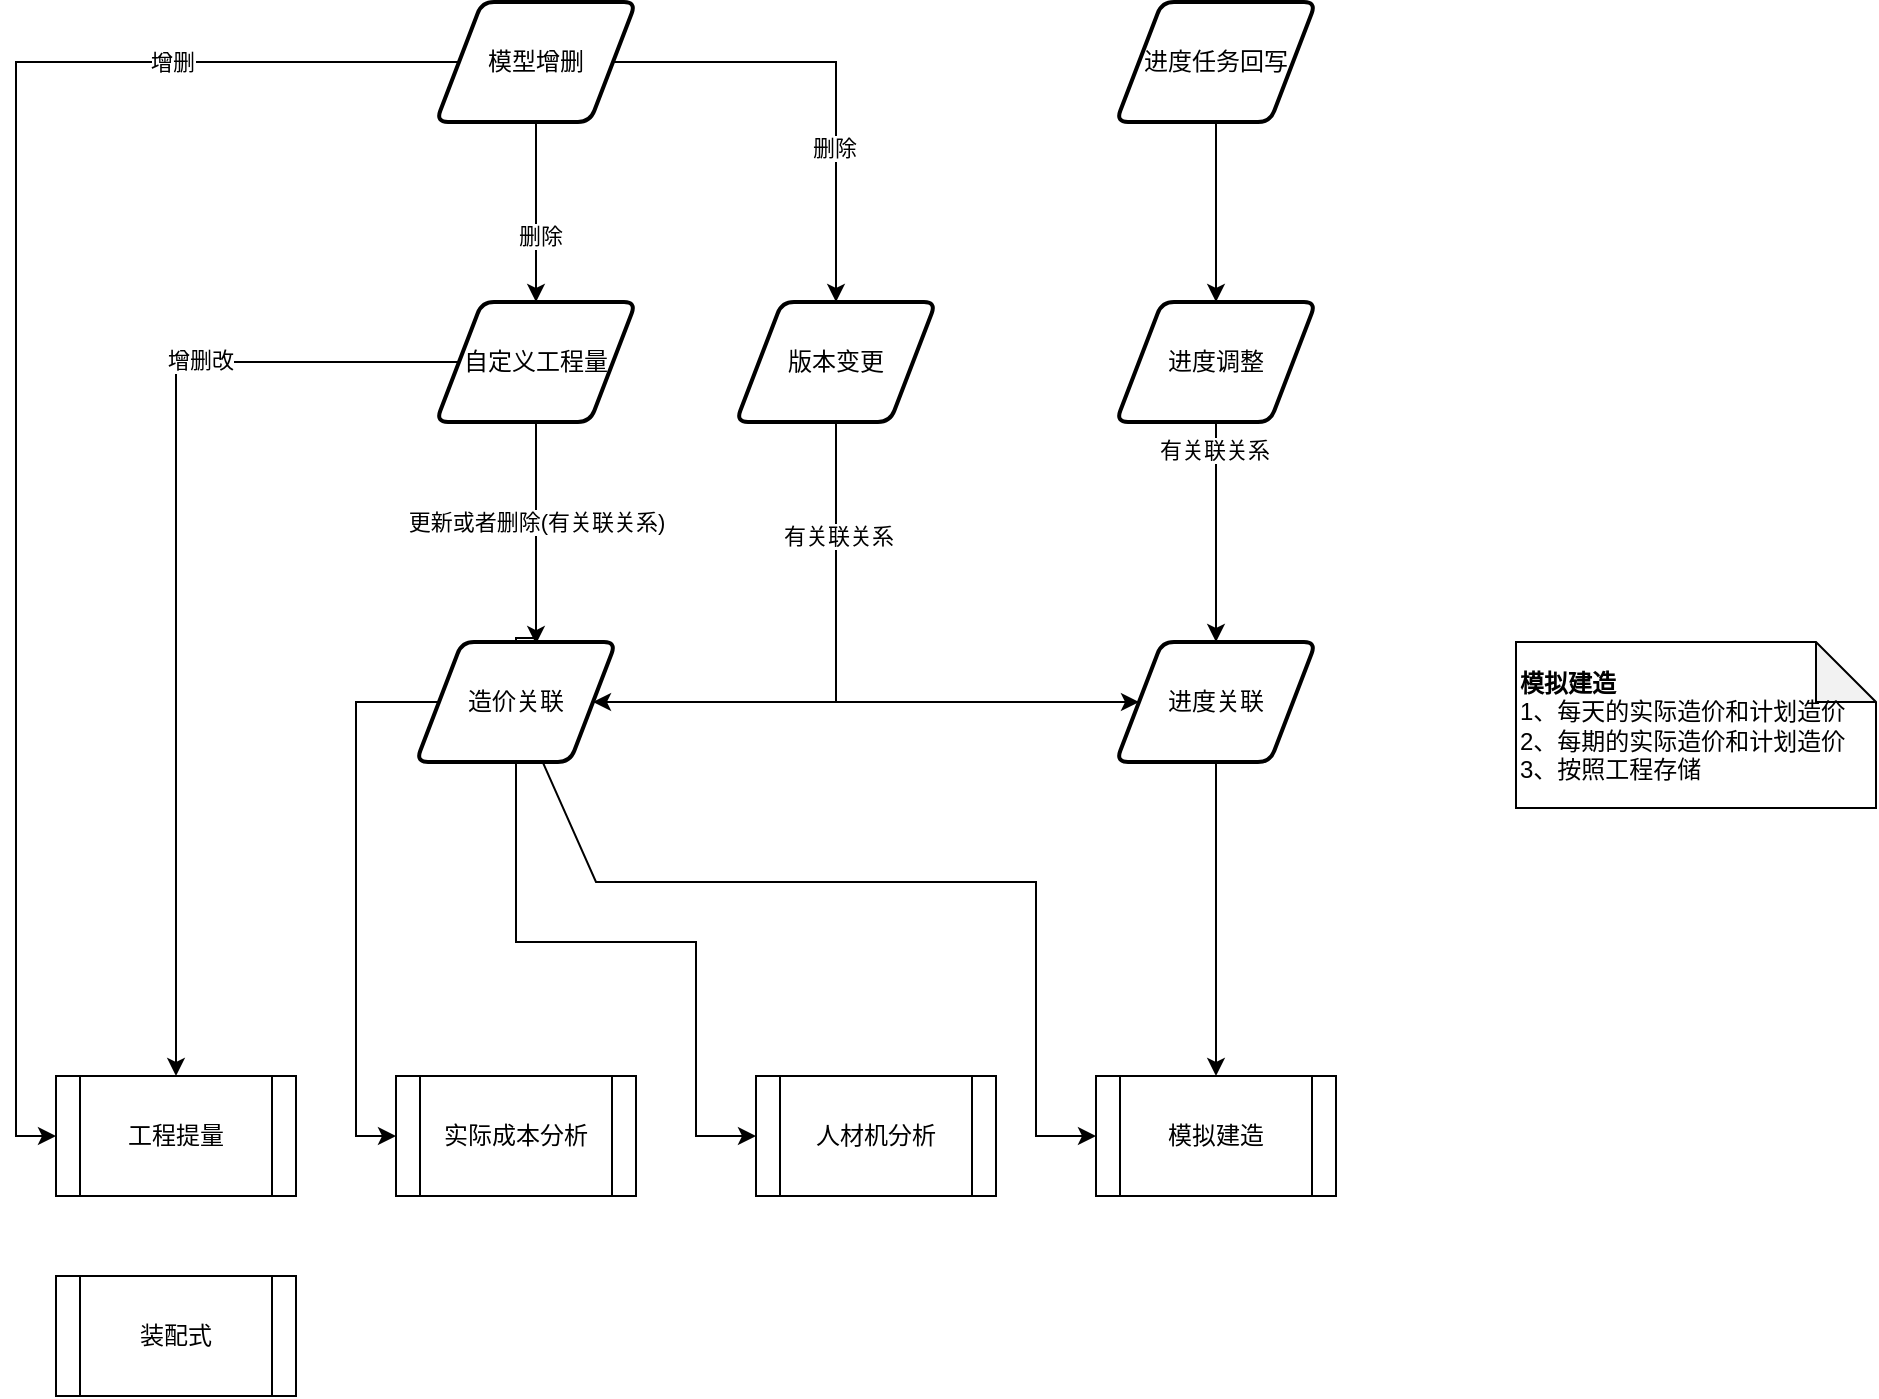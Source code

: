<mxfile version="14.7.6" type="github">
  <diagram id="6a731a19-8d31-9384-78a2-239565b7b9f0" name="Page-1">
    <mxGraphModel dx="1422" dy="772" grid="1" gridSize="10" guides="1" tooltips="1" connect="1" arrows="1" fold="1" page="1" pageScale="1" pageWidth="1169" pageHeight="827" background="none" math="0" shadow="0">
      <root>
        <mxCell id="0" />
        <mxCell id="1" parent="0" />
        <mxCell id="DNsUjNBopcA5bY58RUFi-60" style="edgeStyle=orthogonalEdgeStyle;rounded=0;orthogonalLoop=1;jettySize=auto;html=1;entryX=0.5;entryY=0;entryDx=0;entryDy=0;" edge="1" parent="1" source="DNsUjNBopcA5bY58RUFi-57" target="DNsUjNBopcA5bY58RUFi-69">
          <mxGeometry relative="1" as="geometry">
            <mxPoint x="820" y="453" as="targetPoint" />
          </mxGeometry>
        </mxCell>
        <mxCell id="DNsUjNBopcA5bY58RUFi-61" value="有关联关系" style="edgeLabel;html=1;align=center;verticalAlign=middle;resizable=0;points=[];" vertex="1" connectable="0" parent="DNsUjNBopcA5bY58RUFi-60">
          <mxGeometry x="-0.756" y="-1" relative="1" as="geometry">
            <mxPoint as="offset" />
          </mxGeometry>
        </mxCell>
        <mxCell id="DNsUjNBopcA5bY58RUFi-57" value="进度调整" style="shape=parallelogram;html=1;strokeWidth=2;perimeter=parallelogramPerimeter;whiteSpace=wrap;rounded=1;arcSize=12;size=0.23;" vertex="1" parent="1">
          <mxGeometry x="770" y="280" width="100" height="60" as="geometry" />
        </mxCell>
        <mxCell id="DNsUjNBopcA5bY58RUFi-59" style="edgeStyle=orthogonalEdgeStyle;rounded=0;orthogonalLoop=1;jettySize=auto;html=1;entryX=0.5;entryY=0;entryDx=0;entryDy=0;" edge="1" parent="1" source="DNsUjNBopcA5bY58RUFi-58" target="DNsUjNBopcA5bY58RUFi-57">
          <mxGeometry relative="1" as="geometry" />
        </mxCell>
        <mxCell id="DNsUjNBopcA5bY58RUFi-58" value="进度任务回写" style="shape=parallelogram;html=1;strokeWidth=2;perimeter=parallelogramPerimeter;whiteSpace=wrap;rounded=1;arcSize=12;size=0.23;" vertex="1" parent="1">
          <mxGeometry x="770" y="130" width="100" height="60" as="geometry" />
        </mxCell>
        <mxCell id="DNsUjNBopcA5bY58RUFi-74" style="edgeStyle=orthogonalEdgeStyle;rounded=0;orthogonalLoop=1;jettySize=auto;html=1;" edge="1" parent="1" source="DNsUjNBopcA5bY58RUFi-62" target="DNsUjNBopcA5bY58RUFi-68">
          <mxGeometry relative="1" as="geometry">
            <Array as="points">
              <mxPoint x="630" y="480" />
            </Array>
          </mxGeometry>
        </mxCell>
        <mxCell id="DNsUjNBopcA5bY58RUFi-77" style="edgeStyle=orthogonalEdgeStyle;rounded=0;orthogonalLoop=1;jettySize=auto;html=1;entryX=0;entryY=0.5;entryDx=0;entryDy=0;" edge="1" parent="1" source="DNsUjNBopcA5bY58RUFi-62" target="DNsUjNBopcA5bY58RUFi-69">
          <mxGeometry relative="1" as="geometry">
            <Array as="points">
              <mxPoint x="630" y="480" />
            </Array>
          </mxGeometry>
        </mxCell>
        <mxCell id="DNsUjNBopcA5bY58RUFi-96" value="有关联关系" style="edgeLabel;html=1;align=center;verticalAlign=middle;resizable=0;points=[];" vertex="1" connectable="0" parent="DNsUjNBopcA5bY58RUFi-77">
          <mxGeometry x="-0.608" y="1" relative="1" as="geometry">
            <mxPoint as="offset" />
          </mxGeometry>
        </mxCell>
        <mxCell id="DNsUjNBopcA5bY58RUFi-62" value="版本变更" style="shape=parallelogram;html=1;strokeWidth=2;perimeter=parallelogramPerimeter;whiteSpace=wrap;rounded=1;arcSize=12;size=0.23;" vertex="1" parent="1">
          <mxGeometry x="580" y="280" width="100" height="60" as="geometry" />
        </mxCell>
        <mxCell id="DNsUjNBopcA5bY58RUFi-86" style="edgeStyle=orthogonalEdgeStyle;rounded=0;orthogonalLoop=1;jettySize=auto;html=1;entryX=0;entryY=0.5;entryDx=0;entryDy=0;" edge="1" parent="1" source="DNsUjNBopcA5bY58RUFi-63" target="DNsUjNBopcA5bY58RUFi-99">
          <mxGeometry relative="1" as="geometry">
            <mxPoint x="180" y="640" as="targetPoint" />
          </mxGeometry>
        </mxCell>
        <mxCell id="DNsUjNBopcA5bY58RUFi-94" value="增删" style="edgeLabel;html=1;align=center;verticalAlign=middle;resizable=0;points=[];" vertex="1" connectable="0" parent="DNsUjNBopcA5bY58RUFi-86">
          <mxGeometry x="-0.628" relative="1" as="geometry">
            <mxPoint x="1" as="offset" />
          </mxGeometry>
        </mxCell>
        <mxCell id="DNsUjNBopcA5bY58RUFi-89" style="edgeStyle=orthogonalEdgeStyle;rounded=0;orthogonalLoop=1;jettySize=auto;html=1;entryX=0.5;entryY=0;entryDx=0;entryDy=0;" edge="1" parent="1" source="DNsUjNBopcA5bY58RUFi-63" target="DNsUjNBopcA5bY58RUFi-64">
          <mxGeometry relative="1" as="geometry" />
        </mxCell>
        <mxCell id="DNsUjNBopcA5bY58RUFi-90" value="删除" style="edgeLabel;html=1;align=center;verticalAlign=middle;resizable=0;points=[];" vertex="1" connectable="0" parent="DNsUjNBopcA5bY58RUFi-89">
          <mxGeometry x="0.272" y="2" relative="1" as="geometry">
            <mxPoint as="offset" />
          </mxGeometry>
        </mxCell>
        <mxCell id="DNsUjNBopcA5bY58RUFi-91" style="edgeStyle=orthogonalEdgeStyle;rounded=0;orthogonalLoop=1;jettySize=auto;html=1;" edge="1" parent="1" source="DNsUjNBopcA5bY58RUFi-63" target="DNsUjNBopcA5bY58RUFi-62">
          <mxGeometry relative="1" as="geometry" />
        </mxCell>
        <mxCell id="DNsUjNBopcA5bY58RUFi-92" value="删除" style="edgeLabel;html=1;align=center;verticalAlign=middle;resizable=0;points=[];" vertex="1" connectable="0" parent="DNsUjNBopcA5bY58RUFi-91">
          <mxGeometry x="0.335" y="-1" relative="1" as="geometry">
            <mxPoint as="offset" />
          </mxGeometry>
        </mxCell>
        <mxCell id="DNsUjNBopcA5bY58RUFi-63" value="模型增删" style="shape=parallelogram;html=1;strokeWidth=2;perimeter=parallelogramPerimeter;whiteSpace=wrap;rounded=1;arcSize=12;size=0.23;" vertex="1" parent="1">
          <mxGeometry x="430" y="130" width="100" height="60" as="geometry" />
        </mxCell>
        <mxCell id="DNsUjNBopcA5bY58RUFi-85" style="edgeStyle=orthogonalEdgeStyle;rounded=0;orthogonalLoop=1;jettySize=auto;html=1;entryX=0.5;entryY=0;entryDx=0;entryDy=0;" edge="1" parent="1" source="DNsUjNBopcA5bY58RUFi-64" target="DNsUjNBopcA5bY58RUFi-99">
          <mxGeometry relative="1" as="geometry">
            <mxPoint x="220" y="610" as="targetPoint" />
            <Array as="points">
              <mxPoint x="300" y="310" />
            </Array>
          </mxGeometry>
        </mxCell>
        <mxCell id="DNsUjNBopcA5bY58RUFi-93" value="增删改" style="edgeLabel;html=1;align=center;verticalAlign=middle;resizable=0;points=[];" vertex="1" connectable="0" parent="DNsUjNBopcA5bY58RUFi-85">
          <mxGeometry x="-0.474" y="-1" relative="1" as="geometry">
            <mxPoint x="1" as="offset" />
          </mxGeometry>
        </mxCell>
        <mxCell id="DNsUjNBopcA5bY58RUFi-112" style="edgeStyle=orthogonalEdgeStyle;rounded=0;orthogonalLoop=1;jettySize=auto;html=1;entryX=0.6;entryY=0.017;entryDx=0;entryDy=0;entryPerimeter=0;" edge="1" parent="1" source="DNsUjNBopcA5bY58RUFi-64" target="DNsUjNBopcA5bY58RUFi-68">
          <mxGeometry relative="1" as="geometry" />
        </mxCell>
        <mxCell id="DNsUjNBopcA5bY58RUFi-113" value="更新或者删除(有关联关系)" style="edgeLabel;html=1;align=center;verticalAlign=middle;resizable=0;points=[];" vertex="1" connectable="0" parent="DNsUjNBopcA5bY58RUFi-112">
          <mxGeometry x="0.711" y="-1" relative="1" as="geometry">
            <mxPoint x="1" y="-45" as="offset" />
          </mxGeometry>
        </mxCell>
        <mxCell id="DNsUjNBopcA5bY58RUFi-64" value="自定义工程量" style="shape=parallelogram;html=1;strokeWidth=2;perimeter=parallelogramPerimeter;whiteSpace=wrap;rounded=1;arcSize=12;size=0.23;" vertex="1" parent="1">
          <mxGeometry x="430" y="280" width="100" height="60" as="geometry" />
        </mxCell>
        <mxCell id="DNsUjNBopcA5bY58RUFi-109" style="edgeStyle=orthogonalEdgeStyle;rounded=0;orthogonalLoop=1;jettySize=auto;html=1;entryX=0;entryY=0.5;entryDx=0;entryDy=0;" edge="1" parent="1" source="DNsUjNBopcA5bY58RUFi-68" target="DNsUjNBopcA5bY58RUFi-101">
          <mxGeometry relative="1" as="geometry">
            <mxPoint x="820" y="660" as="targetPoint" />
            <Array as="points">
              <mxPoint x="510" y="570" />
              <mxPoint x="730" y="570" />
              <mxPoint x="730" y="697" />
            </Array>
          </mxGeometry>
        </mxCell>
        <mxCell id="DNsUjNBopcA5bY58RUFi-110" style="edgeStyle=orthogonalEdgeStyle;rounded=0;orthogonalLoop=1;jettySize=auto;html=1;entryX=0;entryY=0.5;entryDx=0;entryDy=0;exitX=0;exitY=0.5;exitDx=0;exitDy=0;" edge="1" parent="1" source="DNsUjNBopcA5bY58RUFi-68" target="DNsUjNBopcA5bY58RUFi-102">
          <mxGeometry relative="1" as="geometry">
            <Array as="points">
              <mxPoint x="390" y="480" />
              <mxPoint x="390" y="697" />
            </Array>
          </mxGeometry>
        </mxCell>
        <mxCell id="DNsUjNBopcA5bY58RUFi-111" style="edgeStyle=orthogonalEdgeStyle;rounded=0;orthogonalLoop=1;jettySize=auto;html=1;entryX=0;entryY=0.5;entryDx=0;entryDy=0;exitX=0.6;exitY=-0.033;exitDx=0;exitDy=0;exitPerimeter=0;" edge="1" parent="1" source="DNsUjNBopcA5bY58RUFi-68" target="DNsUjNBopcA5bY58RUFi-103">
          <mxGeometry relative="1" as="geometry">
            <Array as="points">
              <mxPoint x="470" y="448" />
              <mxPoint x="470" y="600" />
              <mxPoint x="560" y="600" />
              <mxPoint x="560" y="697" />
            </Array>
          </mxGeometry>
        </mxCell>
        <mxCell id="DNsUjNBopcA5bY58RUFi-68" value="造价关联" style="shape=parallelogram;html=1;strokeWidth=2;perimeter=parallelogramPerimeter;whiteSpace=wrap;rounded=1;arcSize=12;size=0.23;" vertex="1" parent="1">
          <mxGeometry x="420" y="450" width="100" height="60" as="geometry" />
        </mxCell>
        <mxCell id="DNsUjNBopcA5bY58RUFi-108" style="edgeStyle=orthogonalEdgeStyle;rounded=0;orthogonalLoop=1;jettySize=auto;html=1;entryX=0.5;entryY=0;entryDx=0;entryDy=0;" edge="1" parent="1" source="DNsUjNBopcA5bY58RUFi-69" target="DNsUjNBopcA5bY58RUFi-101">
          <mxGeometry relative="1" as="geometry" />
        </mxCell>
        <mxCell id="DNsUjNBopcA5bY58RUFi-69" value="进度关联" style="shape=parallelogram;html=1;strokeWidth=2;perimeter=parallelogramPerimeter;whiteSpace=wrap;rounded=1;arcSize=12;size=0.23;" vertex="1" parent="1">
          <mxGeometry x="770" y="450" width="100" height="60" as="geometry" />
        </mxCell>
        <mxCell id="DNsUjNBopcA5bY58RUFi-99" value="工程提量" style="shape=process;whiteSpace=wrap;html=1;backgroundOutline=1;" vertex="1" parent="1">
          <mxGeometry x="240" y="667" width="120" height="60" as="geometry" />
        </mxCell>
        <mxCell id="DNsUjNBopcA5bY58RUFi-100" value="装配式" style="shape=process;whiteSpace=wrap;html=1;backgroundOutline=1;" vertex="1" parent="1">
          <mxGeometry x="240" y="767" width="120" height="60" as="geometry" />
        </mxCell>
        <mxCell id="DNsUjNBopcA5bY58RUFi-101" value="模拟建造" style="shape=process;whiteSpace=wrap;html=1;backgroundOutline=1;" vertex="1" parent="1">
          <mxGeometry x="760" y="667" width="120" height="60" as="geometry" />
        </mxCell>
        <mxCell id="DNsUjNBopcA5bY58RUFi-102" value="实际成本分析" style="shape=process;whiteSpace=wrap;html=1;backgroundOutline=1;" vertex="1" parent="1">
          <mxGeometry x="410" y="667" width="120" height="60" as="geometry" />
        </mxCell>
        <mxCell id="DNsUjNBopcA5bY58RUFi-103" value="人材机分析" style="shape=process;whiteSpace=wrap;html=1;backgroundOutline=1;" vertex="1" parent="1">
          <mxGeometry x="590" y="667" width="120" height="60" as="geometry" />
        </mxCell>
        <mxCell id="DNsUjNBopcA5bY58RUFi-106" value="&lt;span&gt;&lt;b&gt;模拟建造&lt;/b&gt;&lt;br&gt;1、每天的实际造价和计划造价&lt;/span&gt;&lt;br&gt;&lt;span&gt;2、每期的实际造价和计划造价3、按照工程存储&lt;/span&gt;" style="shape=note;whiteSpace=wrap;html=1;backgroundOutline=1;darkOpacity=0.05;align=left;" vertex="1" parent="1">
          <mxGeometry x="970" y="450" width="180" height="83" as="geometry" />
        </mxCell>
      </root>
    </mxGraphModel>
  </diagram>
</mxfile>

